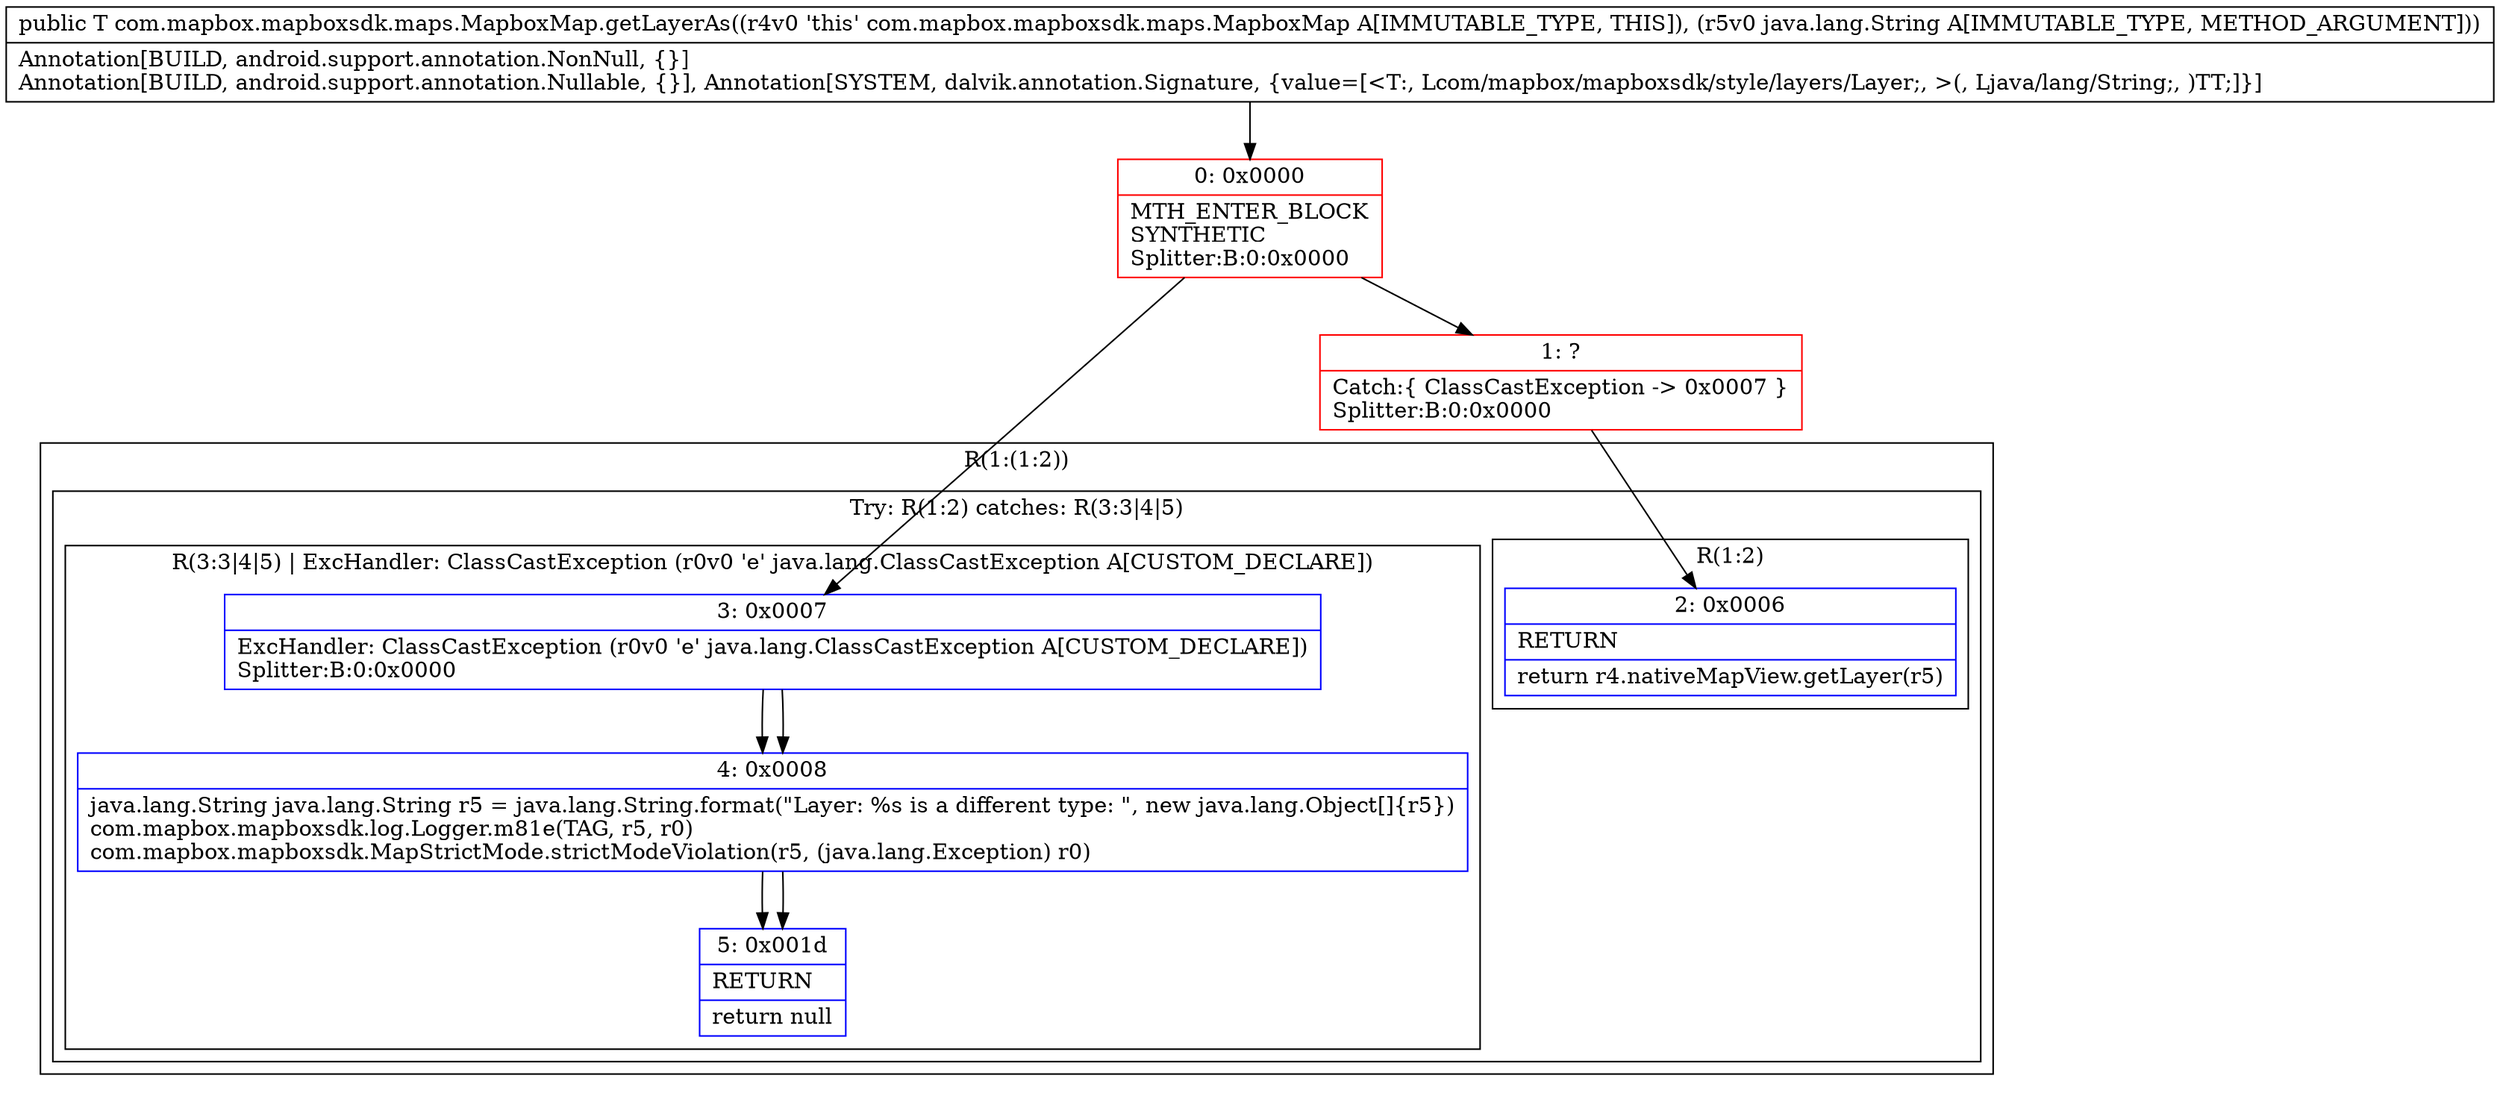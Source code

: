 digraph "CFG forcom.mapbox.mapboxsdk.maps.MapboxMap.getLayerAs(Ljava\/lang\/String;)Lcom\/mapbox\/mapboxsdk\/style\/layers\/Layer;" {
subgraph cluster_Region_842132831 {
label = "R(1:(1:2))";
node [shape=record,color=blue];
subgraph cluster_TryCatchRegion_2125373239 {
label = "Try: R(1:2) catches: R(3:3|4|5)";
node [shape=record,color=blue];
subgraph cluster_Region_617988081 {
label = "R(1:2)";
node [shape=record,color=blue];
Node_2 [shape=record,label="{2\:\ 0x0006|RETURN\l|return r4.nativeMapView.getLayer(r5)\l}"];
}
subgraph cluster_Region_1670361017 {
label = "R(3:3|4|5) | ExcHandler: ClassCastException (r0v0 'e' java.lang.ClassCastException A[CUSTOM_DECLARE])\l";
node [shape=record,color=blue];
Node_3 [shape=record,label="{3\:\ 0x0007|ExcHandler: ClassCastException (r0v0 'e' java.lang.ClassCastException A[CUSTOM_DECLARE])\lSplitter:B:0:0x0000\l}"];
Node_4 [shape=record,label="{4\:\ 0x0008|java.lang.String java.lang.String r5 = java.lang.String.format(\"Layer: %s is a different type: \", new java.lang.Object[]\{r5\})\lcom.mapbox.mapboxsdk.log.Logger.m81e(TAG, r5, r0)\lcom.mapbox.mapboxsdk.MapStrictMode.strictModeViolation(r5, (java.lang.Exception) r0)\l}"];
Node_5 [shape=record,label="{5\:\ 0x001d|RETURN\l|return null\l}"];
}
}
}
subgraph cluster_Region_1670361017 {
label = "R(3:3|4|5) | ExcHandler: ClassCastException (r0v0 'e' java.lang.ClassCastException A[CUSTOM_DECLARE])\l";
node [shape=record,color=blue];
Node_3 [shape=record,label="{3\:\ 0x0007|ExcHandler: ClassCastException (r0v0 'e' java.lang.ClassCastException A[CUSTOM_DECLARE])\lSplitter:B:0:0x0000\l}"];
Node_4 [shape=record,label="{4\:\ 0x0008|java.lang.String java.lang.String r5 = java.lang.String.format(\"Layer: %s is a different type: \", new java.lang.Object[]\{r5\})\lcom.mapbox.mapboxsdk.log.Logger.m81e(TAG, r5, r0)\lcom.mapbox.mapboxsdk.MapStrictMode.strictModeViolation(r5, (java.lang.Exception) r0)\l}"];
Node_5 [shape=record,label="{5\:\ 0x001d|RETURN\l|return null\l}"];
}
Node_0 [shape=record,color=red,label="{0\:\ 0x0000|MTH_ENTER_BLOCK\lSYNTHETIC\lSplitter:B:0:0x0000\l}"];
Node_1 [shape=record,color=red,label="{1\:\ ?|Catch:\{ ClassCastException \-\> 0x0007 \}\lSplitter:B:0:0x0000\l}"];
MethodNode[shape=record,label="{public T com.mapbox.mapboxsdk.maps.MapboxMap.getLayerAs((r4v0 'this' com.mapbox.mapboxsdk.maps.MapboxMap A[IMMUTABLE_TYPE, THIS]), (r5v0 java.lang.String A[IMMUTABLE_TYPE, METHOD_ARGUMENT]))  | Annotation[BUILD, android.support.annotation.NonNull, \{\}]\lAnnotation[BUILD, android.support.annotation.Nullable, \{\}], Annotation[SYSTEM, dalvik.annotation.Signature, \{value=[\<T:, Lcom\/mapbox\/mapboxsdk\/style\/layers\/Layer;, \>(, Ljava\/lang\/String;, )TT;]\}]\l}"];
MethodNode -> Node_0;
Node_3 -> Node_4;
Node_4 -> Node_5;
Node_3 -> Node_4;
Node_4 -> Node_5;
Node_0 -> Node_1;
Node_0 -> Node_3;
Node_1 -> Node_2;
}

